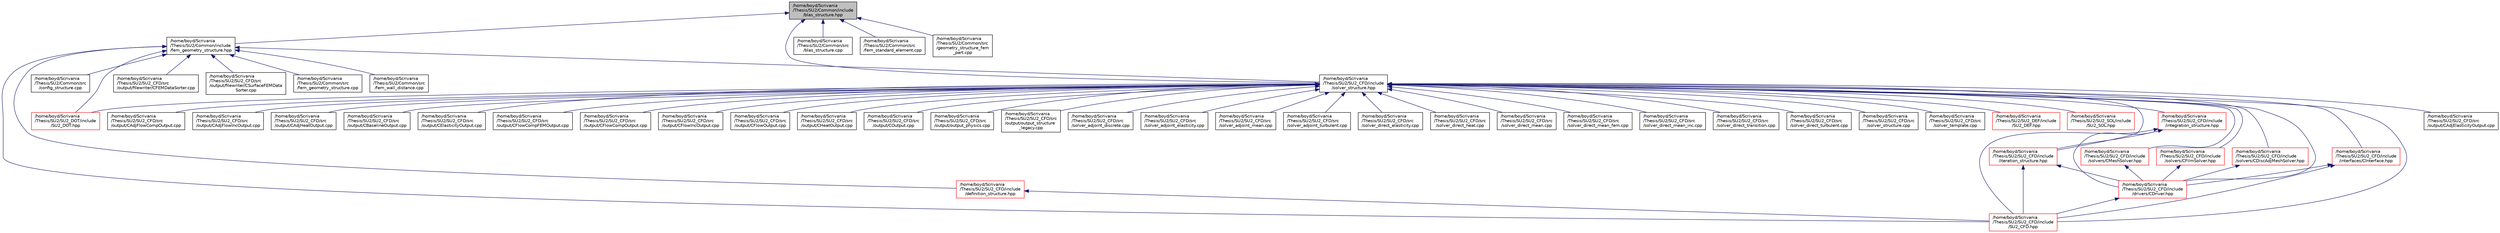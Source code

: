 digraph "/home/boyd/Scrivania/Thesis/SU2/Common/include/blas_structure.hpp"
{
  edge [fontname="Helvetica",fontsize="10",labelfontname="Helvetica",labelfontsize="10"];
  node [fontname="Helvetica",fontsize="10",shape=record];
  Node28 [label="/home/boyd/Scrivania\l/Thesis/SU2/Common/include\l/blas_structure.hpp",height=0.2,width=0.4,color="black", fillcolor="grey75", style="filled", fontcolor="black"];
  Node28 -> Node29 [dir="back",color="midnightblue",fontsize="10",style="solid",fontname="Helvetica"];
  Node29 [label="/home/boyd/Scrivania\l/Thesis/SU2/Common/include\l/fem_geometry_structure.hpp",height=0.2,width=0.4,color="black", fillcolor="white", style="filled",URL="$fem__geometry__structure_8hpp.html",tooltip="Headers of the main subroutines for creating the geometrical structure for the FEM solver..."];
  Node29 -> Node30 [dir="back",color="midnightblue",fontsize="10",style="solid",fontname="Helvetica"];
  Node30 [label="/home/boyd/Scrivania\l/Thesis/SU2/Common/src\l/config_structure.cpp",height=0.2,width=0.4,color="black", fillcolor="white", style="filled",URL="$config__structure_8cpp.html",tooltip="Main file for managing the config file. "];
  Node29 -> Node31 [dir="back",color="midnightblue",fontsize="10",style="solid",fontname="Helvetica"];
  Node31 [label="/home/boyd/Scrivania\l/Thesis/SU2/Common/src\l/fem_geometry_structure.cpp",height=0.2,width=0.4,color="black", fillcolor="white", style="filled",URL="$fem__geometry__structure_8cpp.html",tooltip="Functions for creating the primal grid for the FEM solver. "];
  Node29 -> Node32 [dir="back",color="midnightblue",fontsize="10",style="solid",fontname="Helvetica"];
  Node32 [label="/home/boyd/Scrivania\l/Thesis/SU2/Common/src\l/fem_wall_distance.cpp",height=0.2,width=0.4,color="black", fillcolor="white", style="filled",URL="$fem__wall__distance_8cpp.html",tooltip="Main subroutines for computing the wall distance for the FEM solver. "];
  Node29 -> Node33 [dir="back",color="midnightblue",fontsize="10",style="solid",fontname="Helvetica"];
  Node33 [label="/home/boyd/Scrivania\l/Thesis/SU2/SU2_CFD/include\l/definition_structure.hpp",height=0.2,width=0.4,color="red", fillcolor="white", style="filled",URL="$definition__structure_8hpp.html",tooltip="Headers of the main subroutines used by SU2_CFD. The subroutines and functions are in the definition_..."];
  Node33 -> Node34 [dir="back",color="midnightblue",fontsize="10",style="solid",fontname="Helvetica"];
  Node34 [label="/home/boyd/Scrivania\l/Thesis/SU2/SU2_CFD/include\l/SU2_CFD.hpp",height=0.2,width=0.4,color="red", fillcolor="white", style="filled",URL="$_s_u2___c_f_d_8hpp.html",tooltip="Headers of the main subroutines of the code SU2_CFD. The subroutines and functions are in the SU2_CFD..."];
  Node29 -> Node40 [dir="back",color="midnightblue",fontsize="10",style="solid",fontname="Helvetica"];
  Node40 [label="/home/boyd/Scrivania\l/Thesis/SU2/SU2_CFD/include\l/solver_structure.hpp",height=0.2,width=0.4,color="black", fillcolor="white", style="filled",URL="$solver__structure_8hpp.html",tooltip="Headers of the main subroutines for solving partial differential equations. The subroutines and funct..."];
  Node40 -> Node41 [dir="back",color="midnightblue",fontsize="10",style="solid",fontname="Helvetica"];
  Node41 [label="/home/boyd/Scrivania\l/Thesis/SU2/SU2_CFD/include\l/iteration_structure.hpp",height=0.2,width=0.4,color="red", fillcolor="white", style="filled",URL="$iteration__structure_8hpp.html",tooltip="Headers of the iteration classes used by SU2_CFD. Each CIteration class represents an available physi..."];
  Node41 -> Node42 [dir="back",color="midnightblue",fontsize="10",style="solid",fontname="Helvetica"];
  Node42 [label="/home/boyd/Scrivania\l/Thesis/SU2/SU2_CFD/include\l/drivers/CDriver.hpp",height=0.2,width=0.4,color="red", fillcolor="white", style="filled",URL="$_c_driver_8hpp.html"];
  Node42 -> Node34 [dir="back",color="midnightblue",fontsize="10",style="solid",fontname="Helvetica"];
  Node41 -> Node34 [dir="back",color="midnightblue",fontsize="10",style="solid",fontname="Helvetica"];
  Node40 -> Node53 [dir="back",color="midnightblue",fontsize="10",style="solid",fontname="Helvetica"];
  Node53 [label="/home/boyd/Scrivania\l/Thesis/SU2/SU2_CFD/include\l/integration_structure.hpp",height=0.2,width=0.4,color="red", fillcolor="white", style="filled",URL="$integration__structure_8hpp.html",tooltip="Headers of the main subroutines for space and time integration. The subroutines and functions are in ..."];
  Node53 -> Node41 [dir="back",color="midnightblue",fontsize="10",style="solid",fontname="Helvetica"];
  Node53 -> Node42 [dir="back",color="midnightblue",fontsize="10",style="solid",fontname="Helvetica"];
  Node53 -> Node34 [dir="back",color="midnightblue",fontsize="10",style="solid",fontname="Helvetica"];
  Node40 -> Node42 [dir="back",color="midnightblue",fontsize="10",style="solid",fontname="Helvetica"];
  Node40 -> Node56 [dir="back",color="midnightblue",fontsize="10",style="solid",fontname="Helvetica"];
  Node56 [label="/home/boyd/Scrivania\l/Thesis/SU2/SU2_CFD/include\l/interfaces/CInterface.hpp",height=0.2,width=0.4,color="red", fillcolor="white", style="filled",URL="$_c_interface_8hpp.html",tooltip="Declarations and inlines of the transfer structure. The subroutines and functions are in the physics ..."];
  Node56 -> Node42 [dir="back",color="midnightblue",fontsize="10",style="solid",fontname="Helvetica"];
  Node56 -> Node34 [dir="back",color="midnightblue",fontsize="10",style="solid",fontname="Helvetica"];
  Node40 -> Node76 [dir="back",color="midnightblue",fontsize="10",style="solid",fontname="Helvetica"];
  Node76 [label="/home/boyd/Scrivania\l/Thesis/SU2/SU2_CFD/include\l/solvers/CDiscAdjMeshSolver.hpp",height=0.2,width=0.4,color="red", fillcolor="white", style="filled",URL="$_c_disc_adj_mesh_solver_8hpp.html"];
  Node76 -> Node42 [dir="back",color="midnightblue",fontsize="10",style="solid",fontname="Helvetica"];
  Node40 -> Node78 [dir="back",color="midnightblue",fontsize="10",style="solid",fontname="Helvetica"];
  Node78 [label="/home/boyd/Scrivania\l/Thesis/SU2/SU2_CFD/include\l/solvers/CMeshSolver.hpp",height=0.2,width=0.4,color="red", fillcolor="white", style="filled",URL="$_c_mesh_solver_8hpp.html",tooltip="Declaration and inlines of the class to compute the the discrete adjoint of the linear-elastic mesh s..."];
  Node78 -> Node42 [dir="back",color="midnightblue",fontsize="10",style="solid",fontname="Helvetica"];
  Node40 -> Node80 [dir="back",color="midnightblue",fontsize="10",style="solid",fontname="Helvetica"];
  Node80 [label="/home/boyd/Scrivania\l/Thesis/SU2/SU2_CFD/include\l/solvers/CFilmSolver.hpp",height=0.2,width=0.4,color="red", fillcolor="white", style="filled",URL="$_c_film_solver_8hpp.html",tooltip="Headers of the main subroutines for solving thin film equations. The subroutines and functions are in..."];
  Node80 -> Node42 [dir="back",color="midnightblue",fontsize="10",style="solid",fontname="Helvetica"];
  Node40 -> Node34 [dir="back",color="midnightblue",fontsize="10",style="solid",fontname="Helvetica"];
  Node40 -> Node82 [dir="back",color="midnightblue",fontsize="10",style="solid",fontname="Helvetica"];
  Node82 [label="/home/boyd/Scrivania\l/Thesis/SU2/SU2_CFD/src\l/output/CAdjElasticityOutput.cpp",height=0.2,width=0.4,color="black", fillcolor="white", style="filled",URL="$_c_adj_elasticity_output_8cpp.html",tooltip="Main subroutines for elasticity discrete adjoint output. "];
  Node40 -> Node83 [dir="back",color="midnightblue",fontsize="10",style="solid",fontname="Helvetica"];
  Node83 [label="/home/boyd/Scrivania\l/Thesis/SU2/SU2_CFD/src\l/output/CAdjFlowCompOutput.cpp",height=0.2,width=0.4,color="black", fillcolor="white", style="filled",URL="$_c_adj_flow_comp_output_8cpp.html"];
  Node40 -> Node84 [dir="back",color="midnightblue",fontsize="10",style="solid",fontname="Helvetica"];
  Node84 [label="/home/boyd/Scrivania\l/Thesis/SU2/SU2_CFD/src\l/output/CAdjFlowIncOutput.cpp",height=0.2,width=0.4,color="black", fillcolor="white", style="filled",URL="$_c_adj_flow_inc_output_8cpp.html"];
  Node40 -> Node85 [dir="back",color="midnightblue",fontsize="10",style="solid",fontname="Helvetica"];
  Node85 [label="/home/boyd/Scrivania\l/Thesis/SU2/SU2_CFD/src\l/output/CAdjHeatOutput.cpp",height=0.2,width=0.4,color="black", fillcolor="white", style="filled",URL="$_c_adj_heat_output_8cpp.html"];
  Node40 -> Node86 [dir="back",color="midnightblue",fontsize="10",style="solid",fontname="Helvetica"];
  Node86 [label="/home/boyd/Scrivania\l/Thesis/SU2/SU2_CFD/src\l/output/CBaselineOutput.cpp",height=0.2,width=0.4,color="black", fillcolor="white", style="filled",URL="$_c_baseline_output_8cpp.html"];
  Node40 -> Node87 [dir="back",color="midnightblue",fontsize="10",style="solid",fontname="Helvetica"];
  Node87 [label="/home/boyd/Scrivania\l/Thesis/SU2/SU2_CFD/src\l/output/CElasticityOutput.cpp",height=0.2,width=0.4,color="black", fillcolor="white", style="filled",URL="$_c_elasticity_output_8cpp.html"];
  Node40 -> Node88 [dir="back",color="midnightblue",fontsize="10",style="solid",fontname="Helvetica"];
  Node88 [label="/home/boyd/Scrivania\l/Thesis/SU2/SU2_CFD/src\l/output/CFlowCompFEMOutput.cpp",height=0.2,width=0.4,color="black", fillcolor="white", style="filled",URL="$_c_flow_comp_f_e_m_output_8cpp.html"];
  Node40 -> Node89 [dir="back",color="midnightblue",fontsize="10",style="solid",fontname="Helvetica"];
  Node89 [label="/home/boyd/Scrivania\l/Thesis/SU2/SU2_CFD/src\l/output/CFlowCompOutput.cpp",height=0.2,width=0.4,color="black", fillcolor="white", style="filled",URL="$_c_flow_comp_output_8cpp.html"];
  Node40 -> Node90 [dir="back",color="midnightblue",fontsize="10",style="solid",fontname="Helvetica"];
  Node90 [label="/home/boyd/Scrivania\l/Thesis/SU2/SU2_CFD/src\l/output/CFlowIncOutput.cpp",height=0.2,width=0.4,color="black", fillcolor="white", style="filled",URL="$_c_flow_inc_output_8cpp.html"];
  Node40 -> Node91 [dir="back",color="midnightblue",fontsize="10",style="solid",fontname="Helvetica"];
  Node91 [label="/home/boyd/Scrivania\l/Thesis/SU2/SU2_CFD/src\l/output/CFlowOutput.cpp",height=0.2,width=0.4,color="black", fillcolor="white", style="filled",URL="$_c_flow_output_8cpp.html"];
  Node40 -> Node92 [dir="back",color="midnightblue",fontsize="10",style="solid",fontname="Helvetica"];
  Node92 [label="/home/boyd/Scrivania\l/Thesis/SU2/SU2_CFD/src\l/output/CHeatOutput.cpp",height=0.2,width=0.4,color="black", fillcolor="white", style="filled",URL="$_c_heat_output_8cpp.html"];
  Node40 -> Node93 [dir="back",color="midnightblue",fontsize="10",style="solid",fontname="Helvetica"];
  Node93 [label="/home/boyd/Scrivania\l/Thesis/SU2/SU2_CFD/src\l/output/COutput.cpp",height=0.2,width=0.4,color="black", fillcolor="white", style="filled",URL="$_c_output_8cpp.html"];
  Node40 -> Node94 [dir="back",color="midnightblue",fontsize="10",style="solid",fontname="Helvetica"];
  Node94 [label="/home/boyd/Scrivania\l/Thesis/SU2/SU2_CFD/src\l/output/output_physics.cpp",height=0.2,width=0.4,color="black", fillcolor="white", style="filled",URL="$output__physics_8cpp.html",tooltip="Main subroutines to compute physical output quantities such as CL, CD, entropy generation, mass flow, ecc... . "];
  Node40 -> Node95 [dir="back",color="midnightblue",fontsize="10",style="solid",fontname="Helvetica"];
  Node95 [label="/home/boyd/Scrivania\l/Thesis/SU2/SU2_CFD/src\l/output/output_structure\l_legacy.cpp",height=0.2,width=0.4,color="black", fillcolor="white", style="filled",URL="$output__structure__legacy_8cpp.html"];
  Node40 -> Node96 [dir="back",color="midnightblue",fontsize="10",style="solid",fontname="Helvetica"];
  Node96 [label="/home/boyd/Scrivania\l/Thesis/SU2/SU2_CFD/src\l/solver_adjoint_discrete.cpp",height=0.2,width=0.4,color="black", fillcolor="white", style="filled",URL="$solver__adjoint__discrete_8cpp.html",tooltip="Main subroutines for solving the discrete adjoint problem. "];
  Node40 -> Node97 [dir="back",color="midnightblue",fontsize="10",style="solid",fontname="Helvetica"];
  Node97 [label="/home/boyd/Scrivania\l/Thesis/SU2/SU2_CFD/src\l/solver_adjoint_elasticity.cpp",height=0.2,width=0.4,color="black", fillcolor="white", style="filled",URL="$solver__adjoint__elasticity_8cpp.html",tooltip="Main subroutines for solving adjoint FEM elasticity problems. "];
  Node40 -> Node98 [dir="back",color="midnightblue",fontsize="10",style="solid",fontname="Helvetica"];
  Node98 [label="/home/boyd/Scrivania\l/Thesis/SU2/SU2_CFD/src\l/solver_adjoint_mean.cpp",height=0.2,width=0.4,color="black", fillcolor="white", style="filled",URL="$solver__adjoint__mean_8cpp.html"];
  Node40 -> Node99 [dir="back",color="midnightblue",fontsize="10",style="solid",fontname="Helvetica"];
  Node99 [label="/home/boyd/Scrivania\l/Thesis/SU2/SU2_CFD/src\l/solver_adjoint_turbulent.cpp",height=0.2,width=0.4,color="black", fillcolor="white", style="filled",URL="$solver__adjoint__turbulent_8cpp.html"];
  Node40 -> Node100 [dir="back",color="midnightblue",fontsize="10",style="solid",fontname="Helvetica"];
  Node100 [label="/home/boyd/Scrivania\l/Thesis/SU2/SU2_CFD/src\l/solver_direct_elasticity.cpp",height=0.2,width=0.4,color="black", fillcolor="white", style="filled",URL="$solver__direct__elasticity_8cpp.html",tooltip="Main subroutines for solving direct FEM elasticity problems. "];
  Node40 -> Node101 [dir="back",color="midnightblue",fontsize="10",style="solid",fontname="Helvetica"];
  Node101 [label="/home/boyd/Scrivania\l/Thesis/SU2/SU2_CFD/src\l/solver_direct_heat.cpp",height=0.2,width=0.4,color="black", fillcolor="white", style="filled",URL="$solver__direct__heat_8cpp.html"];
  Node40 -> Node102 [dir="back",color="midnightblue",fontsize="10",style="solid",fontname="Helvetica"];
  Node102 [label="/home/boyd/Scrivania\l/Thesis/SU2/SU2_CFD/src\l/solver_direct_mean.cpp",height=0.2,width=0.4,color="black", fillcolor="white", style="filled",URL="$solver__direct__mean_8cpp.html"];
  Node40 -> Node103 [dir="back",color="midnightblue",fontsize="10",style="solid",fontname="Helvetica"];
  Node103 [label="/home/boyd/Scrivania\l/Thesis/SU2/SU2_CFD/src\l/solver_direct_mean_fem.cpp",height=0.2,width=0.4,color="black", fillcolor="white", style="filled",URL="$solver__direct__mean__fem_8cpp.html"];
  Node40 -> Node104 [dir="back",color="midnightblue",fontsize="10",style="solid",fontname="Helvetica"];
  Node104 [label="/home/boyd/Scrivania\l/Thesis/SU2/SU2_CFD/src\l/solver_direct_mean_inc.cpp",height=0.2,width=0.4,color="black", fillcolor="white", style="filled",URL="$solver__direct__mean__inc_8cpp.html"];
  Node40 -> Node105 [dir="back",color="midnightblue",fontsize="10",style="solid",fontname="Helvetica"];
  Node105 [label="/home/boyd/Scrivania\l/Thesis/SU2/SU2_CFD/src\l/solver_direct_transition.cpp",height=0.2,width=0.4,color="black", fillcolor="white", style="filled",URL="$solver__direct__transition_8cpp.html"];
  Node40 -> Node106 [dir="back",color="midnightblue",fontsize="10",style="solid",fontname="Helvetica"];
  Node106 [label="/home/boyd/Scrivania\l/Thesis/SU2/SU2_CFD/src\l/solver_direct_turbulent.cpp",height=0.2,width=0.4,color="black", fillcolor="white", style="filled",URL="$solver__direct__turbulent_8cpp.html"];
  Node40 -> Node107 [dir="back",color="midnightblue",fontsize="10",style="solid",fontname="Helvetica"];
  Node107 [label="/home/boyd/Scrivania\l/Thesis/SU2/SU2_CFD/src\l/solver_structure.cpp",height=0.2,width=0.4,color="black", fillcolor="white", style="filled",URL="$solver__structure_8cpp.html",tooltip="Main subroutines for solving primal and adjoint problems. "];
  Node40 -> Node108 [dir="back",color="midnightblue",fontsize="10",style="solid",fontname="Helvetica"];
  Node108 [label="/home/boyd/Scrivania\l/Thesis/SU2/SU2_CFD/src\l/solver_template.cpp",height=0.2,width=0.4,color="black", fillcolor="white", style="filled",URL="$solver__template_8cpp.html"];
  Node40 -> Node109 [dir="back",color="midnightblue",fontsize="10",style="solid",fontname="Helvetica"];
  Node109 [label="/home/boyd/Scrivania\l/Thesis/SU2/SU2_DEF/include\l/SU2_DEF.hpp",height=0.2,width=0.4,color="red", fillcolor="white", style="filled",URL="$_s_u2___d_e_f_8hpp.html",tooltip="Headers of the main subroutines of the code SU2_DEF. The subroutines and functions are in the SU2_DEF..."];
  Node40 -> Node111 [dir="back",color="midnightblue",fontsize="10",style="solid",fontname="Helvetica"];
  Node111 [label="/home/boyd/Scrivania\l/Thesis/SU2/SU2_SOL/include\l/SU2_SOL.hpp",height=0.2,width=0.4,color="red", fillcolor="white", style="filled",URL="$_s_u2___s_o_l_8hpp.html",tooltip="Headers of the main subroutines of the code SU2_SOL. The subroutines and functions are in the SU2_SOL..."];
  Node40 -> Node113 [dir="back",color="midnightblue",fontsize="10",style="solid",fontname="Helvetica"];
  Node113 [label="/home/boyd/Scrivania\l/Thesis/SU2/SU2_DOT/include\l/SU2_DOT.hpp",height=0.2,width=0.4,color="red", fillcolor="white", style="filled",URL="$_s_u2___d_o_t_8hpp.html",tooltip="Headers of the main subroutines of the code SU2_DOT. The subroutines and functions are in the SU2_DOT..."];
  Node29 -> Node34 [dir="back",color="midnightblue",fontsize="10",style="solid",fontname="Helvetica"];
  Node29 -> Node115 [dir="back",color="midnightblue",fontsize="10",style="solid",fontname="Helvetica"];
  Node115 [label="/home/boyd/Scrivania\l/Thesis/SU2/SU2_CFD/src\l/output/filewriter/CFEMDataSorter.cpp",height=0.2,width=0.4,color="black", fillcolor="white", style="filled",URL="$_c_f_e_m_data_sorter_8cpp.html",tooltip="Datasorter class for FEM solvers. "];
  Node29 -> Node116 [dir="back",color="midnightblue",fontsize="10",style="solid",fontname="Helvetica"];
  Node116 [label="/home/boyd/Scrivania\l/Thesis/SU2/SU2_CFD/src\l/output/filewriter/CSurfaceFEMData\lSorter.cpp",height=0.2,width=0.4,color="black", fillcolor="white", style="filled",URL="$_c_surface_f_e_m_data_sorter_8cpp.html",tooltip="Datasorter for FEM surfaces. "];
  Node29 -> Node113 [dir="back",color="midnightblue",fontsize="10",style="solid",fontname="Helvetica"];
  Node28 -> Node117 [dir="back",color="midnightblue",fontsize="10",style="solid",fontname="Helvetica"];
  Node117 [label="/home/boyd/Scrivania\l/Thesis/SU2/Common/src\l/blas_structure.cpp",height=0.2,width=0.4,color="black", fillcolor="white", style="filled",URL="$blas__structure_8cpp.html",tooltip="Implementation of the functions that either simulate BLAS functionality or interface to an actual BLA..."];
  Node28 -> Node118 [dir="back",color="midnightblue",fontsize="10",style="solid",fontname="Helvetica"];
  Node118 [label="/home/boyd/Scrivania\l/Thesis/SU2/Common/src\l/fem_standard_element.cpp",height=0.2,width=0.4,color="black", fillcolor="white", style="filled",URL="$fem__standard__element_8cpp.html",tooltip="Functions for the FEM standard elements. "];
  Node28 -> Node119 [dir="back",color="midnightblue",fontsize="10",style="solid",fontname="Helvetica"];
  Node119 [label="/home/boyd/Scrivania\l/Thesis/SU2/Common/src\l/geometry_structure_fem\l_part.cpp",height=0.2,width=0.4,color="black", fillcolor="white", style="filled",URL="$geometry__structure__fem__part_8cpp.html",tooltip="Main subroutines for distributin the grid for the Fluid FEM solver. "];
  Node28 -> Node40 [dir="back",color="midnightblue",fontsize="10",style="solid",fontname="Helvetica"];
}
